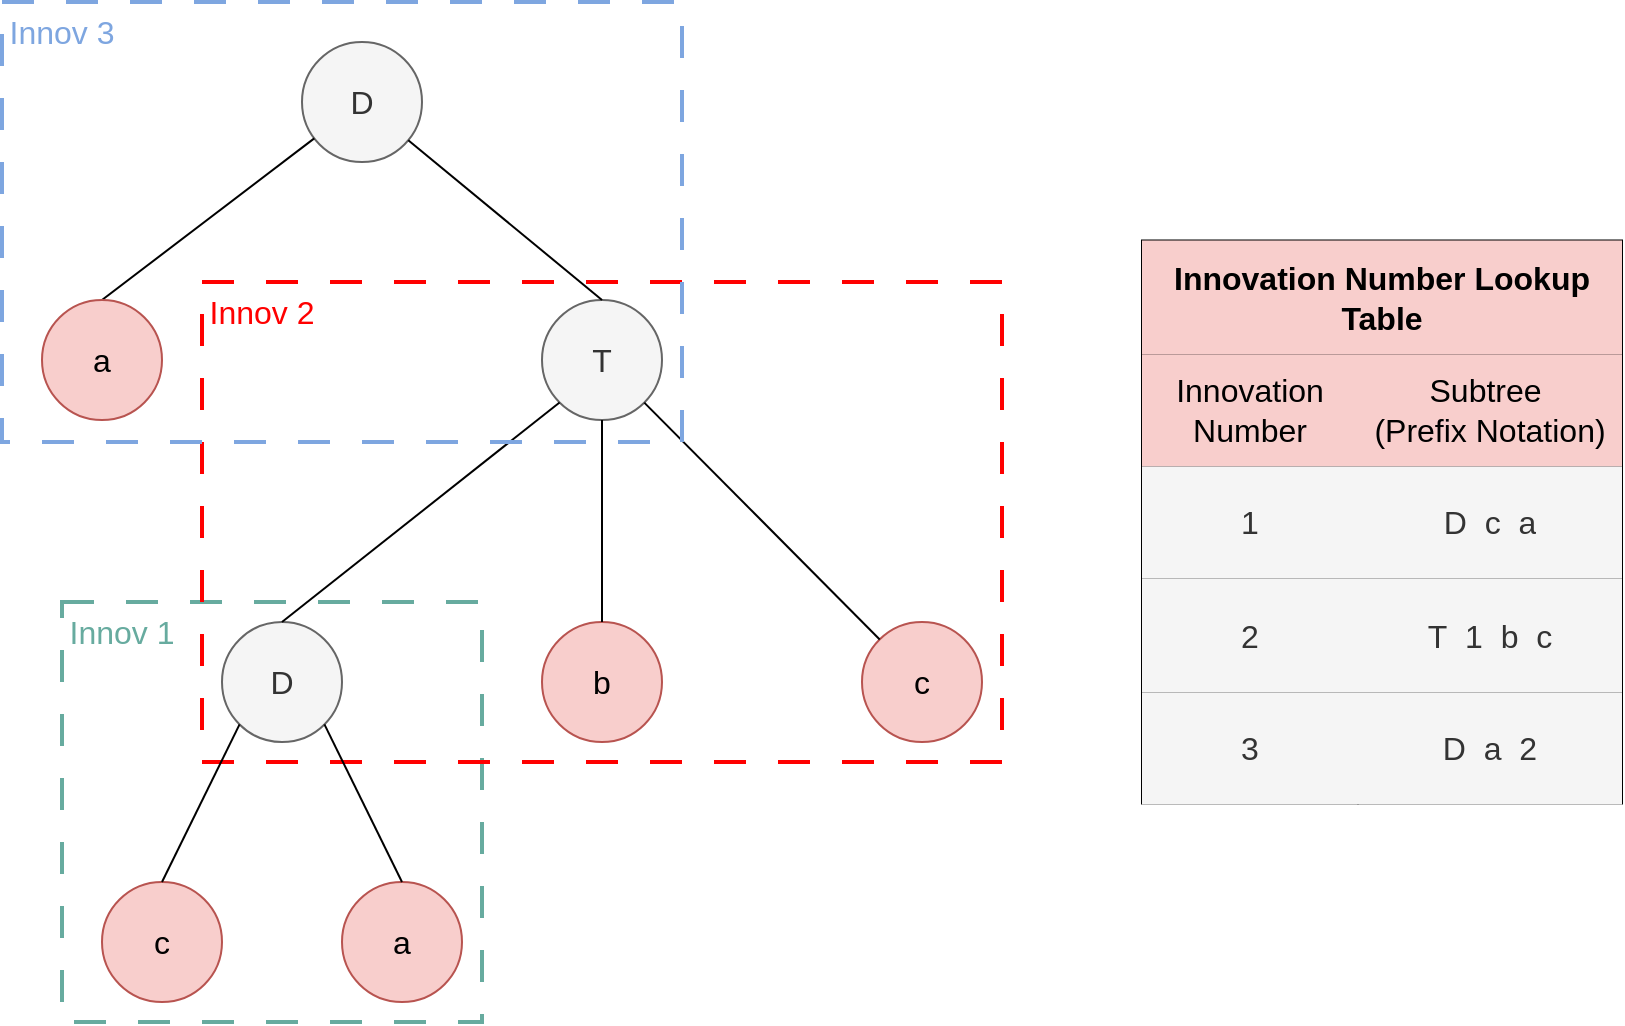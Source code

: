 <mxfile version="27.1.6">
  <diagram name="Page-1" id="W8epZQ21CmaLPUGNPq8Y">
    <mxGraphModel dx="1360" dy="1895" grid="1" gridSize="10" guides="1" tooltips="1" connect="1" arrows="1" fold="1" page="1" pageScale="1" pageWidth="850" pageHeight="1100" math="0" shadow="0">
      <root>
        <mxCell id="0" />
        <mxCell id="1" parent="0" />
        <mxCell id="thv_v38bxxTgWXxaM8OV-10" value="" style="rounded=0;whiteSpace=wrap;html=1;fillColor=none;dashed=1;dashPattern=8 8;strokeWidth=2;fontColor=#67AB9F;strokeColor=#67AB9F;" vertex="1" parent="1">
          <mxGeometry x="50" y="-100" width="210" height="210" as="geometry" />
        </mxCell>
        <mxCell id="thv_v38bxxTgWXxaM8OV-2" value="" style="rounded=0;whiteSpace=wrap;html=1;fillColor=none;dashed=1;dashPattern=8 8;strokeWidth=2;fontColor=#67AB9F;strokeColor=#FF0000;" vertex="1" parent="1">
          <mxGeometry x="120" y="-260" width="400" height="240" as="geometry" />
        </mxCell>
        <mxCell id="s7vytsFGn_9YH380_VkC-73" value="D" style="ellipse;whiteSpace=wrap;html=1;fontSize=16;fillColor=#f5f5f5;strokeColor=#666666;fontColor=#333333;" parent="1" vertex="1">
          <mxGeometry x="130" y="-90" width="60" height="60" as="geometry" />
        </mxCell>
        <mxCell id="s7vytsFGn_9YH380_VkC-75" value="D" style="ellipse;whiteSpace=wrap;html=1;fontSize=16;fillColor=#f5f5f5;fontColor=#333333;strokeColor=#666666;" parent="1" vertex="1">
          <mxGeometry x="170" y="-380" width="60" height="60" as="geometry" />
        </mxCell>
        <mxCell id="s7vytsFGn_9YH380_VkC-76" value="" style="edgeStyle=none;curved=1;rounded=0;orthogonalLoop=1;jettySize=auto;html=1;fontSize=16;startSize=8;endSize=8;endArrow=none;endFill=0;entryX=0.5;entryY=0;entryDx=0;entryDy=0;" parent="1" source="s7vytsFGn_9YH380_VkC-75" target="s7vytsFGn_9YH380_VkC-152" edge="1">
          <mxGeometry relative="1" as="geometry">
            <mxPoint x="192" y="-183" as="sourcePoint" />
            <mxPoint x="136.974" y="-244.238" as="targetPoint" />
          </mxGeometry>
        </mxCell>
        <mxCell id="s7vytsFGn_9YH380_VkC-79" value="T" style="ellipse;whiteSpace=wrap;html=1;fontSize=16;fillColor=#f5f5f5;fontColor=#333333;strokeColor=#666666;" parent="1" vertex="1">
          <mxGeometry x="290" y="-251" width="60" height="60" as="geometry" />
        </mxCell>
        <mxCell id="s7vytsFGn_9YH380_VkC-80" value="" style="edgeStyle=none;curved=1;rounded=0;orthogonalLoop=1;jettySize=auto;html=1;fontSize=16;startSize=8;endSize=8;endArrow=none;endFill=0;entryX=0.5;entryY=0;entryDx=0;entryDy=0;" parent="1" source="s7vytsFGn_9YH380_VkC-75" target="s7vytsFGn_9YH380_VkC-79" edge="1">
          <mxGeometry relative="1" as="geometry">
            <mxPoint x="194" y="-294" as="sourcePoint" />
            <mxPoint x="165" y="-239" as="targetPoint" />
          </mxGeometry>
        </mxCell>
        <mxCell id="s7vytsFGn_9YH380_VkC-87" value="b" style="ellipse;whiteSpace=wrap;html=1;fontSize=16;fillColor=#f8cecc;strokeColor=#b85450;" parent="1" vertex="1">
          <mxGeometry x="290" y="-90" width="60" height="60" as="geometry" />
        </mxCell>
        <mxCell id="s7vytsFGn_9YH380_VkC-88" value="c" style="ellipse;whiteSpace=wrap;html=1;fontSize=16;fillColor=#f8cecc;strokeColor=#b85450;" parent="1" vertex="1">
          <mxGeometry x="450" y="-90" width="60" height="60" as="geometry" />
        </mxCell>
        <mxCell id="s7vytsFGn_9YH380_VkC-89" value="" style="edgeStyle=none;curved=1;rounded=0;orthogonalLoop=1;jettySize=auto;html=1;fontSize=16;startSize=8;endSize=8;endArrow=none;endFill=0;" parent="1" source="s7vytsFGn_9YH380_VkC-79" target="s7vytsFGn_9YH380_VkC-87" edge="1">
          <mxGeometry relative="1" as="geometry">
            <mxPoint x="117" y="-183" as="sourcePoint" />
            <mxPoint x="91" y="-123" as="targetPoint" />
          </mxGeometry>
        </mxCell>
        <mxCell id="s7vytsFGn_9YH380_VkC-90" value="" style="edgeStyle=none;curved=1;rounded=0;orthogonalLoop=1;jettySize=auto;html=1;fontSize=16;startSize=8;endSize=8;endArrow=none;endFill=0;" parent="1" source="s7vytsFGn_9YH380_VkC-79" target="s7vytsFGn_9YH380_VkC-88" edge="1">
          <mxGeometry relative="1" as="geometry">
            <mxPoint x="294" y="-182" as="sourcePoint" />
            <mxPoint x="276" y="-124" as="targetPoint" />
          </mxGeometry>
        </mxCell>
        <mxCell id="s7vytsFGn_9YH380_VkC-152" value="a" style="ellipse;whiteSpace=wrap;html=1;fontSize=16;fillColor=#f8cecc;strokeColor=#b85450;" parent="1" vertex="1">
          <mxGeometry x="40" y="-251" width="60" height="60" as="geometry" />
        </mxCell>
        <mxCell id="s7vytsFGn_9YH380_VkC-153" value="" style="edgeStyle=none;curved=1;rounded=0;orthogonalLoop=1;jettySize=auto;html=1;fontSize=16;startSize=8;endSize=8;endArrow=none;endFill=0;exitX=0;exitY=1;exitDx=0;exitDy=0;entryX=0.5;entryY=0;entryDx=0;entryDy=0;" parent="1" source="s7vytsFGn_9YH380_VkC-79" target="s7vytsFGn_9YH380_VkC-73" edge="1">
          <mxGeometry relative="1" as="geometry">
            <mxPoint x="302" y="-181" as="sourcePoint" />
            <mxPoint x="302" y="-125" as="targetPoint" />
          </mxGeometry>
        </mxCell>
        <mxCell id="thv_v38bxxTgWXxaM8OV-1" value="" style="rounded=0;whiteSpace=wrap;html=1;fillColor=none;dashed=1;dashPattern=8 8;strokeWidth=2;strokeColor=#7EA6E0;" vertex="1" parent="1">
          <mxGeometry x="20" y="-400" width="340" height="220" as="geometry" />
        </mxCell>
        <mxCell id="thv_v38bxxTgWXxaM8OV-3" value="Innov 3" style="text;html=1;align=center;verticalAlign=middle;whiteSpace=wrap;rounded=0;fontSize=16;fontColor=#7EA6E0;" vertex="1" parent="1">
          <mxGeometry x="20" y="-400" width="60" height="30" as="geometry" />
        </mxCell>
        <mxCell id="thv_v38bxxTgWXxaM8OV-4" value="Innov 2" style="text;html=1;align=center;verticalAlign=middle;whiteSpace=wrap;rounded=0;fontSize=16;fontColor=#FF0000;" vertex="1" parent="1">
          <mxGeometry x="120" y="-260" width="60" height="30" as="geometry" />
        </mxCell>
        <mxCell id="thv_v38bxxTgWXxaM8OV-5" value="a" style="ellipse;whiteSpace=wrap;html=1;fontSize=16;fillColor=#f8cecc;strokeColor=#b85450;" vertex="1" parent="1">
          <mxGeometry x="190" y="40" width="60" height="60" as="geometry" />
        </mxCell>
        <mxCell id="thv_v38bxxTgWXxaM8OV-6" value="c" style="ellipse;whiteSpace=wrap;html=1;fontSize=16;fillColor=#f8cecc;strokeColor=#b85450;" vertex="1" parent="1">
          <mxGeometry x="70" y="40" width="60" height="60" as="geometry" />
        </mxCell>
        <mxCell id="thv_v38bxxTgWXxaM8OV-7" value="" style="edgeStyle=none;curved=1;rounded=0;orthogonalLoop=1;jettySize=auto;html=1;fontSize=16;startSize=8;endSize=8;endArrow=none;endFill=0;entryX=0.5;entryY=0;entryDx=0;entryDy=0;exitX=0;exitY=1;exitDx=0;exitDy=0;" edge="1" parent="1" source="s7vytsFGn_9YH380_VkC-73" target="thv_v38bxxTgWXxaM8OV-6">
          <mxGeometry relative="1" as="geometry">
            <mxPoint x="140" y="10" as="sourcePoint" />
            <mxPoint x="159.5" y="131" as="targetPoint" />
          </mxGeometry>
        </mxCell>
        <mxCell id="thv_v38bxxTgWXxaM8OV-8" value="" style="edgeStyle=none;curved=1;rounded=0;orthogonalLoop=1;jettySize=auto;html=1;fontSize=16;startSize=8;endSize=8;endArrow=none;endFill=0;entryX=0.5;entryY=0;entryDx=0;entryDy=0;exitX=1;exitY=1;exitDx=0;exitDy=0;" edge="1" parent="1" source="s7vytsFGn_9YH380_VkC-73" target="thv_v38bxxTgWXxaM8OV-5">
          <mxGeometry relative="1" as="geometry">
            <mxPoint x="149" y="-29" as="sourcePoint" />
            <mxPoint x="110" y="50" as="targetPoint" />
          </mxGeometry>
        </mxCell>
        <mxCell id="thv_v38bxxTgWXxaM8OV-12" value="Innov 1" style="text;html=1;align=center;verticalAlign=middle;whiteSpace=wrap;rounded=0;fontSize=16;fontColor=#67AB9F;" vertex="1" parent="1">
          <mxGeometry x="50" y="-100" width="60" height="30" as="geometry" />
        </mxCell>
        <mxCell id="thv_v38bxxTgWXxaM8OV-13" value="" style="shape=table;startSize=0;container=1;collapsible=0;childLayout=tableLayout;fontSize=16;" vertex="1" parent="1">
          <mxGeometry x="590" y="-280.75" width="240" height="281.5" as="geometry" />
        </mxCell>
        <mxCell id="thv_v38bxxTgWXxaM8OV-26" style="shape=tableRow;horizontal=0;startSize=0;swimlaneHead=0;swimlaneBody=0;strokeColor=inherit;top=0;left=0;bottom=0;right=0;collapsible=0;dropTarget=0;fillColor=none;points=[[0,0.5],[1,0.5]];portConstraint=eastwest;fontSize=16;" vertex="1" parent="thv_v38bxxTgWXxaM8OV-13">
          <mxGeometry width="240" height="57" as="geometry" />
        </mxCell>
        <mxCell id="thv_v38bxxTgWXxaM8OV-27" value="Innovation Number Lookup Table" style="shape=partialRectangle;html=1;whiteSpace=wrap;connectable=0;strokeColor=#b85450;overflow=hidden;fillColor=#f8cecc;top=0;left=0;bottom=0;right=0;pointerEvents=1;fontSize=16;rowspan=1;colspan=2;fontStyle=1" vertex="1" parent="thv_v38bxxTgWXxaM8OV-26">
          <mxGeometry width="240" height="57" as="geometry">
            <mxRectangle width="108" height="57" as="alternateBounds" />
          </mxGeometry>
        </mxCell>
        <mxCell id="thv_v38bxxTgWXxaM8OV-28" style="shape=partialRectangle;html=1;whiteSpace=wrap;connectable=0;strokeColor=#b85450;overflow=hidden;fillColor=#f8cecc;top=0;left=0;bottom=0;right=0;pointerEvents=1;fontSize=16;" vertex="1" visible="0" parent="thv_v38bxxTgWXxaM8OV-26">
          <mxGeometry x="108" width="132" height="57" as="geometry">
            <mxRectangle width="132" height="57" as="alternateBounds" />
          </mxGeometry>
        </mxCell>
        <mxCell id="thv_v38bxxTgWXxaM8OV-23" style="shape=tableRow;horizontal=0;startSize=0;swimlaneHead=0;swimlaneBody=0;strokeColor=inherit;top=0;left=0;bottom=0;right=0;collapsible=0;dropTarget=0;fillColor=none;points=[[0,0.5],[1,0.5]];portConstraint=eastwest;fontSize=16;" vertex="1" parent="thv_v38bxxTgWXxaM8OV-13">
          <mxGeometry y="57" width="240" height="56" as="geometry" />
        </mxCell>
        <mxCell id="thv_v38bxxTgWXxaM8OV-24" value="Innovation Number" style="shape=partialRectangle;html=1;whiteSpace=wrap;connectable=0;strokeColor=#b85450;overflow=hidden;fillColor=#f8cecc;top=0;left=0;bottom=0;right=0;pointerEvents=1;fontSize=16;" vertex="1" parent="thv_v38bxxTgWXxaM8OV-23">
          <mxGeometry width="108" height="56" as="geometry">
            <mxRectangle width="108" height="56" as="alternateBounds" />
          </mxGeometry>
        </mxCell>
        <mxCell id="thv_v38bxxTgWXxaM8OV-25" value="&lt;div&gt;Subtree&amp;nbsp;&lt;/div&gt;&lt;div&gt;(Prefix Notation)&lt;/div&gt;" style="shape=partialRectangle;html=1;whiteSpace=wrap;connectable=0;strokeColor=#b85450;overflow=hidden;fillColor=#f8cecc;top=0;left=0;bottom=0;right=0;pointerEvents=1;fontSize=16;" vertex="1" parent="thv_v38bxxTgWXxaM8OV-23">
          <mxGeometry x="108" width="132" height="56" as="geometry">
            <mxRectangle width="132" height="56" as="alternateBounds" />
          </mxGeometry>
        </mxCell>
        <mxCell id="thv_v38bxxTgWXxaM8OV-14" value="" style="shape=tableRow;horizontal=0;startSize=0;swimlaneHead=0;swimlaneBody=0;strokeColor=inherit;top=0;left=0;bottom=0;right=0;collapsible=0;dropTarget=0;fillColor=none;points=[[0,0.5],[1,0.5]];portConstraint=eastwest;fontSize=16;" vertex="1" parent="thv_v38bxxTgWXxaM8OV-13">
          <mxGeometry y="113" width="240" height="56" as="geometry" />
        </mxCell>
        <mxCell id="thv_v38bxxTgWXxaM8OV-15" value="1" style="shape=partialRectangle;html=1;whiteSpace=wrap;connectable=0;strokeColor=#666666;overflow=hidden;fillColor=#f5f5f5;top=0;left=0;bottom=0;right=0;pointerEvents=1;fontSize=16;fontColor=#333333;" vertex="1" parent="thv_v38bxxTgWXxaM8OV-14">
          <mxGeometry width="108" height="56" as="geometry">
            <mxRectangle width="108" height="56" as="alternateBounds" />
          </mxGeometry>
        </mxCell>
        <mxCell id="thv_v38bxxTgWXxaM8OV-16" value="D&amp;nbsp; c&amp;nbsp; a" style="shape=partialRectangle;html=1;whiteSpace=wrap;connectable=0;strokeColor=#666666;overflow=hidden;fillColor=#f5f5f5;top=0;left=0;bottom=0;right=0;pointerEvents=1;fontSize=16;fontColor=#333333;" vertex="1" parent="thv_v38bxxTgWXxaM8OV-14">
          <mxGeometry x="108" width="132" height="56" as="geometry">
            <mxRectangle width="132" height="56" as="alternateBounds" />
          </mxGeometry>
        </mxCell>
        <mxCell id="thv_v38bxxTgWXxaM8OV-17" value="" style="shape=tableRow;horizontal=0;startSize=0;swimlaneHead=0;swimlaneBody=0;strokeColor=inherit;top=0;left=0;bottom=0;right=0;collapsible=0;dropTarget=0;fillColor=none;points=[[0,0.5],[1,0.5]];portConstraint=eastwest;fontSize=16;" vertex="1" parent="thv_v38bxxTgWXxaM8OV-13">
          <mxGeometry y="169" width="240" height="57" as="geometry" />
        </mxCell>
        <mxCell id="thv_v38bxxTgWXxaM8OV-18" value="2" style="shape=partialRectangle;html=1;whiteSpace=wrap;connectable=0;strokeColor=#666666;overflow=hidden;fillColor=#f5f5f5;top=0;left=0;bottom=0;right=0;pointerEvents=1;fontSize=16;fontColor=#333333;" vertex="1" parent="thv_v38bxxTgWXxaM8OV-17">
          <mxGeometry width="108" height="57" as="geometry">
            <mxRectangle width="108" height="57" as="alternateBounds" />
          </mxGeometry>
        </mxCell>
        <mxCell id="thv_v38bxxTgWXxaM8OV-19" value="T&amp;nbsp; 1&amp;nbsp; b&amp;nbsp; c" style="shape=partialRectangle;html=1;whiteSpace=wrap;connectable=0;strokeColor=#666666;overflow=hidden;fillColor=#f5f5f5;top=0;left=0;bottom=0;right=0;pointerEvents=1;fontSize=16;fontColor=#333333;" vertex="1" parent="thv_v38bxxTgWXxaM8OV-17">
          <mxGeometry x="108" width="132" height="57" as="geometry">
            <mxRectangle width="132" height="57" as="alternateBounds" />
          </mxGeometry>
        </mxCell>
        <mxCell id="thv_v38bxxTgWXxaM8OV-20" value="" style="shape=tableRow;horizontal=0;startSize=0;swimlaneHead=0;swimlaneBody=0;strokeColor=inherit;top=0;left=0;bottom=0;right=0;collapsible=0;dropTarget=0;fillColor=none;points=[[0,0.5],[1,0.5]];portConstraint=eastwest;fontSize=16;" vertex="1" parent="thv_v38bxxTgWXxaM8OV-13">
          <mxGeometry y="226" width="240" height="56" as="geometry" />
        </mxCell>
        <mxCell id="thv_v38bxxTgWXxaM8OV-21" value="3" style="shape=partialRectangle;html=1;whiteSpace=wrap;connectable=0;strokeColor=#666666;overflow=hidden;fillColor=#f5f5f5;top=0;left=0;bottom=0;right=0;pointerEvents=1;fontSize=16;fontColor=#333333;" vertex="1" parent="thv_v38bxxTgWXxaM8OV-20">
          <mxGeometry width="108" height="56" as="geometry">
            <mxRectangle width="108" height="56" as="alternateBounds" />
          </mxGeometry>
        </mxCell>
        <mxCell id="thv_v38bxxTgWXxaM8OV-22" value="D&amp;nbsp; a&amp;nbsp; 2" style="shape=partialRectangle;html=1;whiteSpace=wrap;connectable=0;strokeColor=#666666;overflow=hidden;fillColor=#f5f5f5;top=0;left=0;bottom=0;right=0;pointerEvents=1;fontSize=16;fontColor=#333333;" vertex="1" parent="thv_v38bxxTgWXxaM8OV-20">
          <mxGeometry x="108" width="132" height="56" as="geometry">
            <mxRectangle width="132" height="56" as="alternateBounds" />
          </mxGeometry>
        </mxCell>
      </root>
    </mxGraphModel>
  </diagram>
</mxfile>
